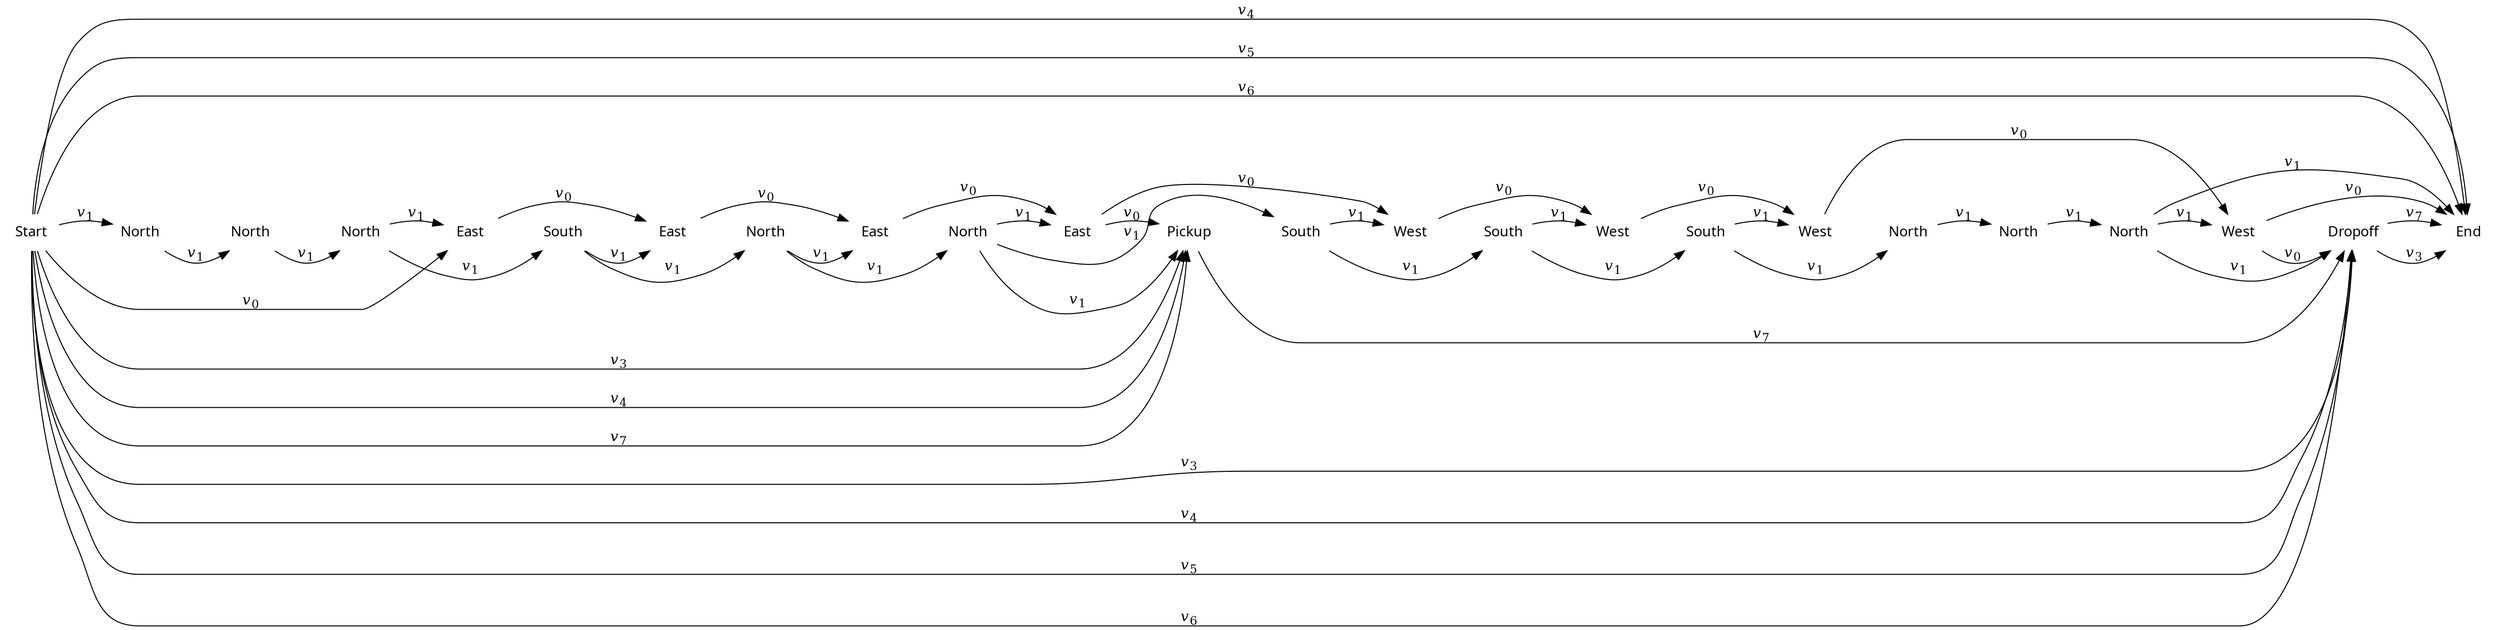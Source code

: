 digraph cat {
rankdir=LR
node [shape=plaintext]
edge [arrowhead=normal]

0 [label="Start",fontname="sans"]
1 [label="North",fontname="sans"]
2 [label="North",fontname="sans"]
3 [label="North",fontname="sans"]
4 [label="East",fontname="sans"]
5 [label="South",fontname="sans"]
6 [label="East",fontname="sans"]
7 [label="North",fontname="sans"]
8 [label="East",fontname="sans"]
9 [label="North",fontname="sans"]
10 [label="East",fontname="sans"]
11 [label="Pickup",fontname="sans"]
12 [label="South",fontname="sans"]
13 [label="West",fontname="sans"]
14 [label="South",fontname="sans"]
15 [label="West",fontname="sans"]
16 [label="South",fontname="sans"]
17 [label="West",fontname="sans"]
18 [label="North",fontname="sans"]
19 [label="North",fontname="sans"]
20 [label="North",fontname="sans"]
21 [label="West",fontname="sans"]
22 [label="Dropoff",fontname="sans"]
23 [label="End",fontname="sans"]

0 -> 4 [label=<<i>v</i><sub>0</sub>>]
0 -> 1 [label=<<i>v</i><sub>1</sub>>]
0 -> 11 [label=<<i>v</i><sub>3</sub>>]
0 -> 22 [label=<<i>v</i><sub>3</sub>>]
0 -> 11 [label=<<i>v</i><sub>4</sub>>]
0 -> 22 [label=<<i>v</i><sub>4</sub>>]
0 -> 23 [label=<<i>v</i><sub>4</sub>>]
0 -> 22 [label=<<i>v</i><sub>5</sub>>]
0 -> 23 [label=<<i>v</i><sub>5</sub>>]
0 -> 22 [label=<<i>v</i><sub>6</sub>>]
0 -> 23 [label=<<i>v</i><sub>6</sub>>]
0 -> 11 [label=<<i>v</i><sub>7</sub>>]
1 -> 2 [label=<<i>v</i><sub>1</sub>>]
2 -> 3 [label=<<i>v</i><sub>1</sub>>]
3 -> 4 [label=<<i>v</i><sub>1</sub>>]
3 -> 5 [label=<<i>v</i><sub>1</sub>>]
4 -> 6 [label=<<i>v</i><sub>0</sub>>]
5 -> 6 [label=<<i>v</i><sub>1</sub>>]
5 -> 7 [label=<<i>v</i><sub>1</sub>>]
6 -> 8 [label=<<i>v</i><sub>0</sub>>]
7 -> 8 [label=<<i>v</i><sub>1</sub>>]
7 -> 9 [label=<<i>v</i><sub>1</sub>>]
8 -> 10 [label=<<i>v</i><sub>0</sub>>]
9 -> 10 [label=<<i>v</i><sub>1</sub>>]
9 -> 11 [label=<<i>v</i><sub>1</sub>>]
9 -> 12 [label=<<i>v</i><sub>1</sub>>]
10 -> 11 [label=<<i>v</i><sub>0</sub>>]
10 -> 13 [label=<<i>v</i><sub>0</sub>>]
11 -> 22 [label=<<i>v</i><sub>7</sub>>]
12 -> 13 [label=<<i>v</i><sub>1</sub>>]
12 -> 14 [label=<<i>v</i><sub>1</sub>>]
13 -> 15 [label=<<i>v</i><sub>0</sub>>]
14 -> 15 [label=<<i>v</i><sub>1</sub>>]
14 -> 16 [label=<<i>v</i><sub>1</sub>>]
15 -> 17 [label=<<i>v</i><sub>0</sub>>]
16 -> 17 [label=<<i>v</i><sub>1</sub>>]
16 -> 18 [label=<<i>v</i><sub>1</sub>>]
17 -> 21 [label=<<i>v</i><sub>0</sub>>]
18 -> 19 [label=<<i>v</i><sub>1</sub>>]
19 -> 20 [label=<<i>v</i><sub>1</sub>>]
20 -> 21 [label=<<i>v</i><sub>1</sub>>]
20 -> 22 [label=<<i>v</i><sub>1</sub>>]
20 -> 23 [label=<<i>v</i><sub>1</sub>>]
21 -> 22 [label=<<i>v</i><sub>0</sub>>]
21 -> 23 [label=<<i>v</i><sub>0</sub>>]
22 -> 23 [label=<<i>v</i><sub>3</sub>>]
22 -> 23 [label=<<i>v</i><sub>7</sub>>]

# To line up the actions
0 -> 1 [weight=100,style=invis]
1 -> 2 [weight=100,style=invis]
2 -> 3 [weight=100,style=invis]
3 -> 4 [weight=100,style=invis]
4 -> 5 [weight=100,style=invis]
5 -> 6 [weight=100,style=invis]
6 -> 7 [weight=100,style=invis]
7 -> 8 [weight=100,style=invis]
8 -> 9 [weight=100,style=invis]
9 -> 10 [weight=100,style=invis]
10 -> 11 [weight=100,style=invis]
11 -> 12 [weight=100,style=invis]
12 -> 13 [weight=100,style=invis]
13 -> 14 [weight=100,style=invis]
14 -> 15 [weight=100,style=invis]
15 -> 16 [weight=100,style=invis]
16 -> 17 [weight=100,style=invis]
17 -> 18 [weight=100,style=invis]
18 -> 19 [weight=100,style=invis]
19 -> 20 [weight=100,style=invis]
20 -> 21 [weight=100,style=invis]
21 -> 22 [weight=100,style=invis]
22 -> 23 [weight=100,style=invis]
}
